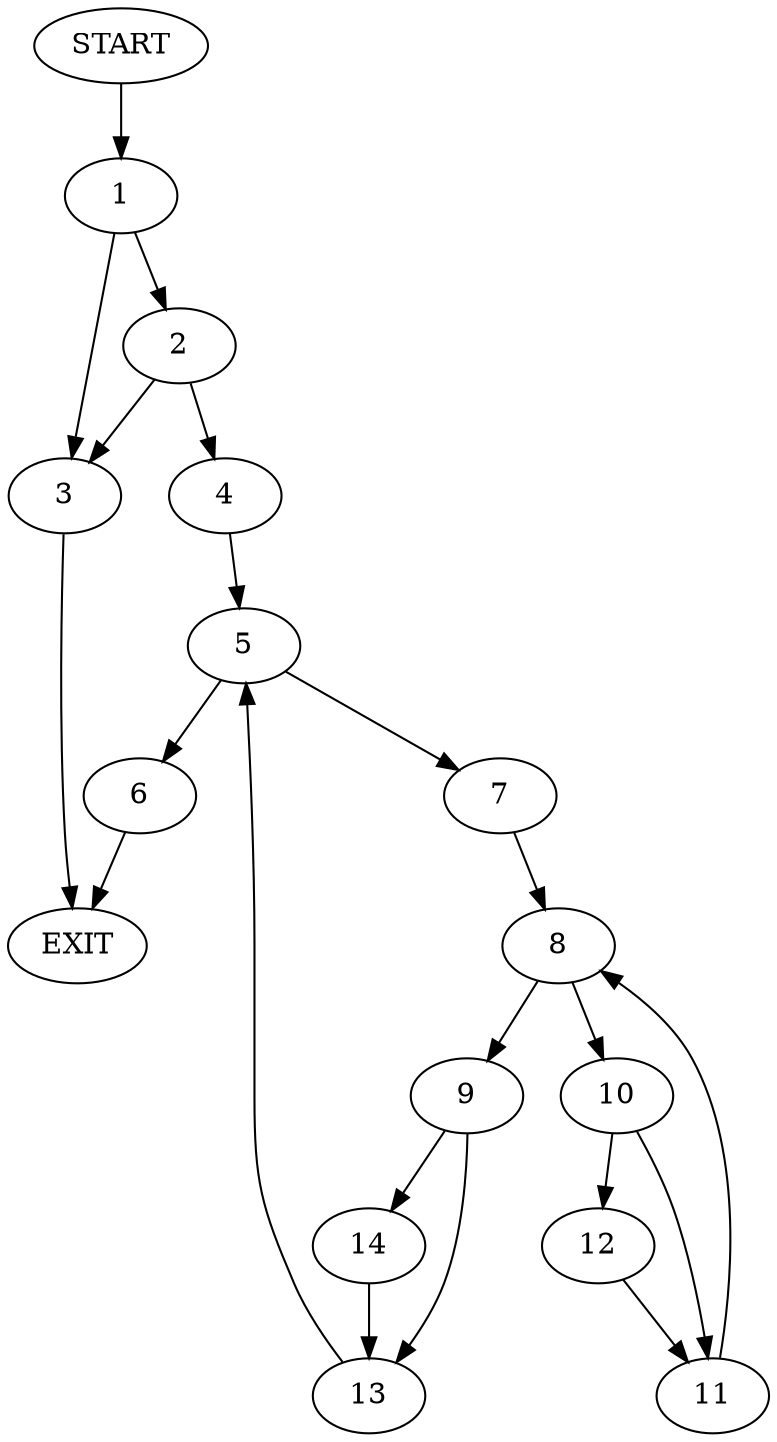 digraph {
0 [label="START"]
15 [label="EXIT"]
0 -> 1
1 -> 2
1 -> 3
2 -> 4
2 -> 3
3 -> 15
4 -> 5
5 -> 6
5 -> 7
7 -> 8
6 -> 15
8 -> 9
8 -> 10
10 -> 11
10 -> 12
9 -> 13
9 -> 14
12 -> 11
11 -> 8
14 -> 13
13 -> 5
}
